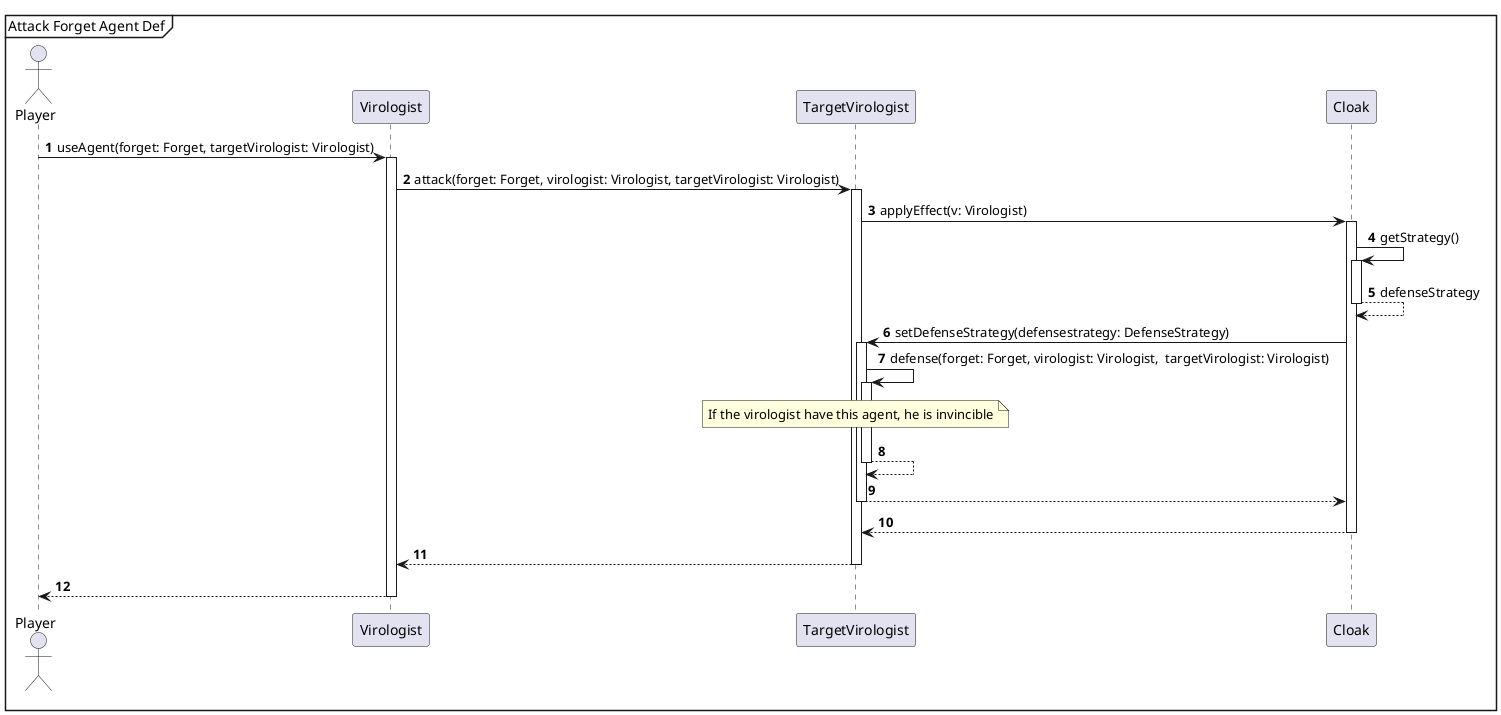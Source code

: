 @startuml
'https://plantuml.com/sequence-diagram

autonumber

mainframe Attack Forget Agent Def

actor Player

Player -> Virologist++: useAgent(forget: Forget, targetVirologist: Virologist)
Virologist -> TargetVirologist++: attack(forget: Forget, virologist: Virologist, targetVirologist: Virologist)

TargetVirologist -> Cloak++ : applyEffect(v: Virologist)

Cloak -> Cloak++ : getStrategy()
Cloak --> Cloak-- : defenseStrategy

Cloak -> TargetVirologist++: setDefenseStrategy(defensestrategy: DefenseStrategy)

TargetVirologist -> TargetVirologist++: defense(forget: Forget, virologist: Virologist,  targetVirologist: Virologist)


note over TargetVirologist
    If the virologist have this agent, he is invincible
end note

TargetVirologist --> TargetVirologist --

TargetVirologist --> Cloak --
Cloak --> TargetVirologist --


TargetVirologist --> Virologist --

Virologist --> Player --
@enduml